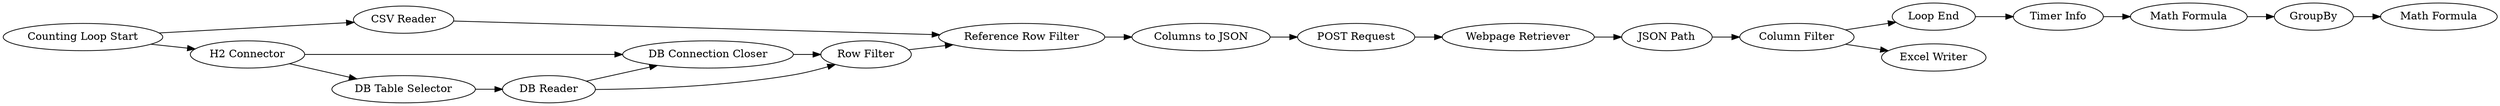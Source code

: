 digraph {
	14 -> 17
	3 -> 20
	18 -> 19
	6 -> 4
	3 -> 7
	15 -> 5
	4 -> 8
	16 -> 14
	17 -> 18
	1 -> 2
	15 -> 1
	10 -> 11
	1 -> 20
	13 -> 16
	13 -> 12
	8 -> 10
	20 -> 7
	5 -> 6
	7 -> 6
	2 -> 3
	11 -> 13
	7 [label="Row Filter"]
	18 [label=GroupBy]
	8 [label="POST Request"]
	17 [label="Math Formula"]
	3 [label="DB Reader"]
	19 [label="Math Formula"]
	6 [label="Reference Row Filter"]
	15 [label="Counting Loop Start"]
	12 [label="Excel Writer"]
	10 [label="Webpage Retriever"]
	16 [label="Loop End"]
	1 [label="H2 Connector"]
	11 [label="JSON Path"]
	4 [label="Columns to JSON"]
	14 [label="Timer Info"]
	5 [label="CSV Reader"]
	20 [label="DB Connection Closer"]
	13 [label="Column Filter"]
	2 [label="DB Table Selector"]
	rankdir=LR
}
